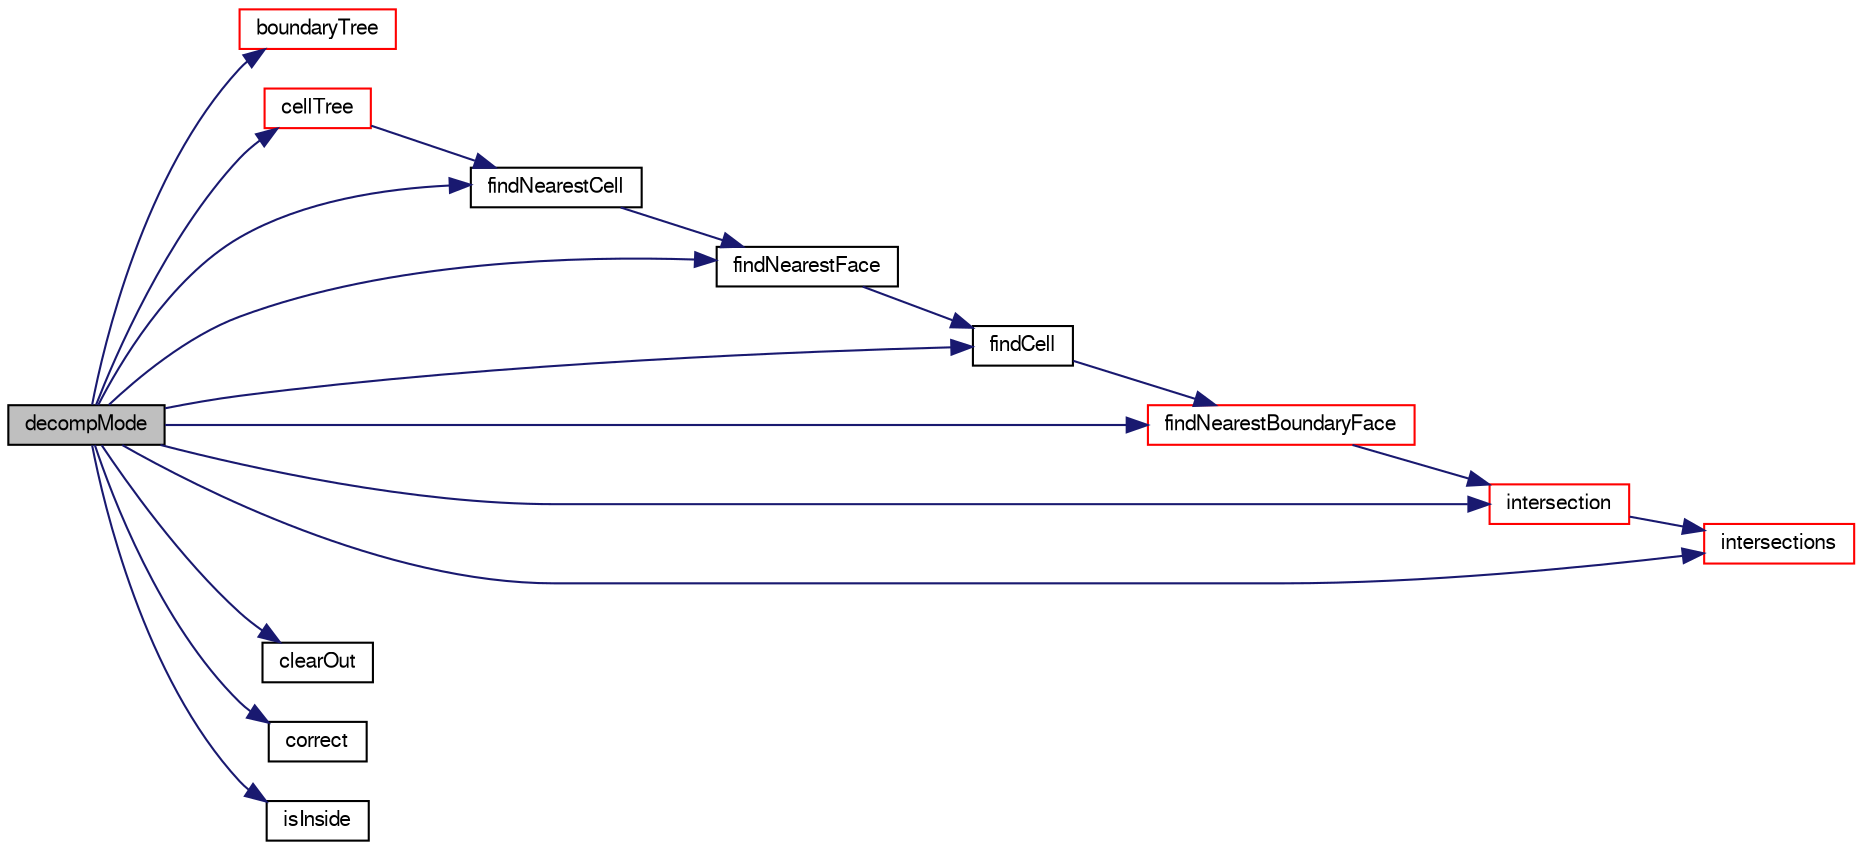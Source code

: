 digraph "decompMode"
{
  bgcolor="transparent";
  edge [fontname="FreeSans",fontsize="10",labelfontname="FreeSans",labelfontsize="10"];
  node [fontname="FreeSans",fontsize="10",shape=record];
  rankdir="LR";
  Node220 [label="decompMode",height=0.2,width=0.4,color="black", fillcolor="grey75", style="filled", fontcolor="black"];
  Node220 -> Node221 [color="midnightblue",fontsize="10",style="solid",fontname="FreeSans"];
  Node221 [label="boundaryTree",height=0.2,width=0.4,color="red",URL="$a25118.html#a388fb4d39f97b837f32ecf4ac809a4d3",tooltip="Get (demand driven) reference to octree holding all. "];
  Node220 -> Node234 [color="midnightblue",fontsize="10",style="solid",fontname="FreeSans"];
  Node234 [label="cellTree",height=0.2,width=0.4,color="red",URL="$a25118.html#ac6c5bd053e8332171655f8ef67dbe917",tooltip="Get (demand driven) reference to octree holding all cells. "];
  Node234 -> Node235 [color="midnightblue",fontsize="10",style="solid",fontname="FreeSans"];
  Node235 [label="findNearestCell",height=0.2,width=0.4,color="black",URL="$a25118.html#a6a2a951a7fd9cffdb2a139e0d33ca0cd",tooltip="Find nearest cell in terms of cell centre. "];
  Node235 -> Node236 [color="midnightblue",fontsize="10",style="solid",fontname="FreeSans"];
  Node236 [label="findNearestFace",height=0.2,width=0.4,color="black",URL="$a25118.html#a9455bf4347774a4f5989a99640a0d61e"];
  Node236 -> Node237 [color="midnightblue",fontsize="10",style="solid",fontname="FreeSans"];
  Node237 [label="findCell",height=0.2,width=0.4,color="black",URL="$a25118.html#a9783cdd4d986e1f0571d096acac89d57",tooltip="Find cell containing location. "];
  Node237 -> Node238 [color="midnightblue",fontsize="10",style="solid",fontname="FreeSans"];
  Node238 [label="findNearestBoundaryFace",height=0.2,width=0.4,color="red",URL="$a25118.html#a142f534ff97796d704d77aee66ce5279",tooltip="Find nearest boundary face. "];
  Node238 -> Node264 [color="midnightblue",fontsize="10",style="solid",fontname="FreeSans"];
  Node264 [label="intersection",height=0.2,width=0.4,color="red",URL="$a25118.html#a3545d06adf8ef8a3a836f3943138cd41",tooltip="Find first intersection of boundary in segment [pStart, pEnd]. "];
  Node264 -> Node266 [color="midnightblue",fontsize="10",style="solid",fontname="FreeSans"];
  Node266 [label="intersections",height=0.2,width=0.4,color="red",URL="$a25118.html#a65e0e8fe8652ef5a550714155f183668",tooltip="Find all intersections of boundary within segment pStart .. pEnd. "];
  Node220 -> Node315 [color="midnightblue",fontsize="10",style="solid",fontname="FreeSans"];
  Node315 [label="clearOut",height=0.2,width=0.4,color="black",URL="$a25118.html#af320697688df08f1438d37a86bcaf25d",tooltip="delete all storage "];
  Node220 -> Node316 [color="midnightblue",fontsize="10",style="solid",fontname="FreeSans"];
  Node316 [label="correct",height=0.2,width=0.4,color="black",URL="$a25118.html#a3ae44b28050c3aa494c1d8e18cf618c1",tooltip="Correct for mesh geom/topo changes. "];
  Node220 -> Node237 [color="midnightblue",fontsize="10",style="solid",fontname="FreeSans"];
  Node220 -> Node238 [color="midnightblue",fontsize="10",style="solid",fontname="FreeSans"];
  Node220 -> Node235 [color="midnightblue",fontsize="10",style="solid",fontname="FreeSans"];
  Node220 -> Node236 [color="midnightblue",fontsize="10",style="solid",fontname="FreeSans"];
  Node220 -> Node264 [color="midnightblue",fontsize="10",style="solid",fontname="FreeSans"];
  Node220 -> Node266 [color="midnightblue",fontsize="10",style="solid",fontname="FreeSans"];
  Node220 -> Node317 [color="midnightblue",fontsize="10",style="solid",fontname="FreeSans"];
  Node317 [label="isInside",height=0.2,width=0.4,color="black",URL="$a25118.html#a60ca4cb3032fb7a121b68e9f162da28e",tooltip="Determine inside/outside status. "];
}
